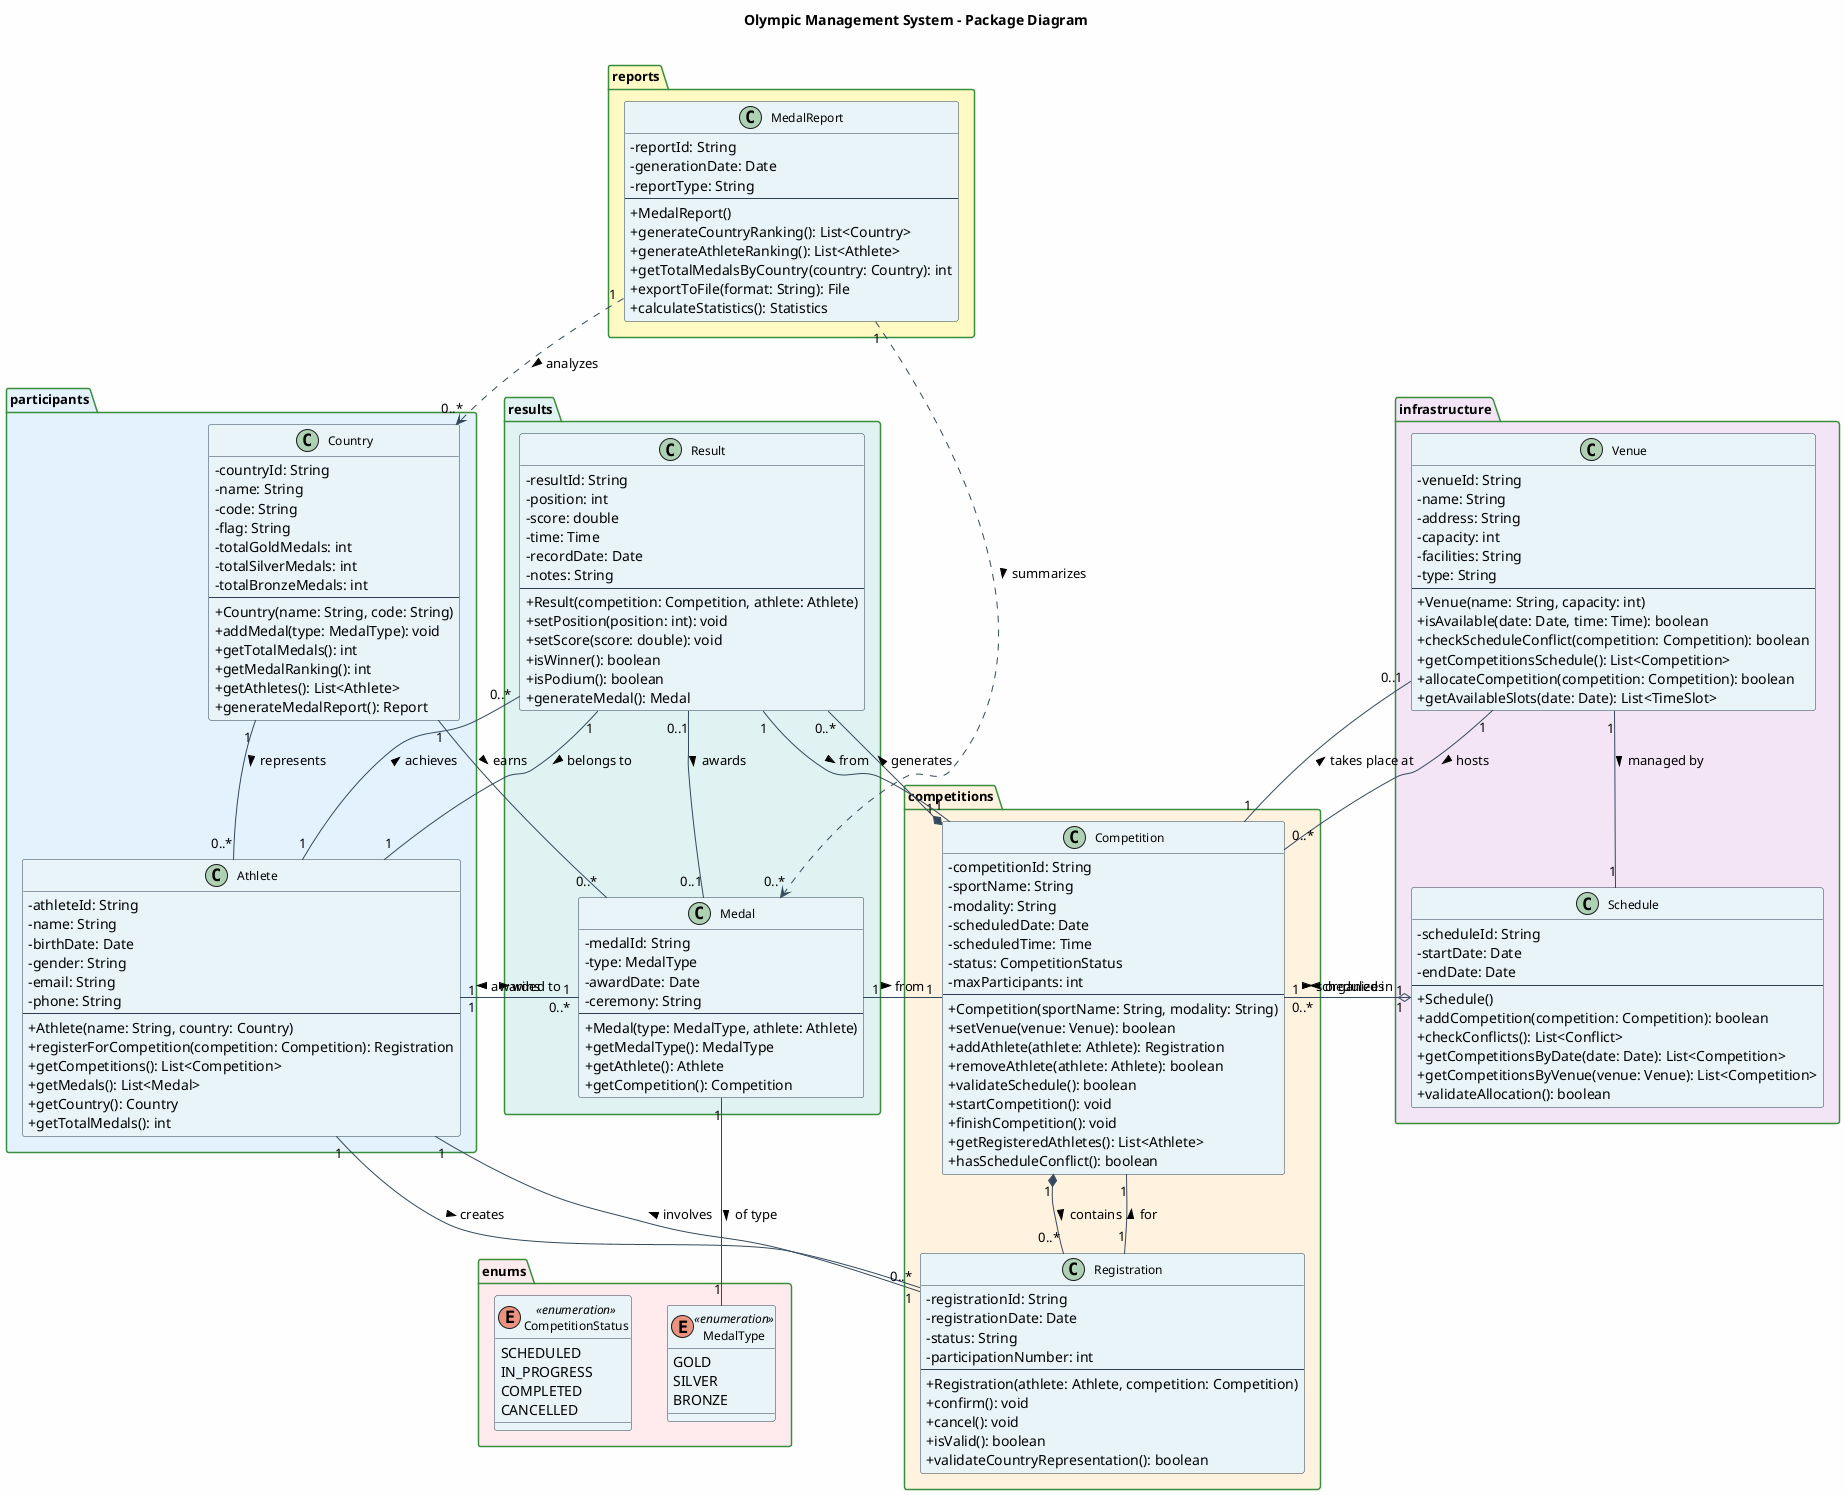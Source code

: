 @startuml Olympic_Package_Diagram

!define CLASS_BG_COLOR #E8F4F8
!define ENUM_BG_COLOR #FFF4E6
!define ABSTRACT_BG_COLOR #F0F0F0

skinparam classAttributeIconSize 0
skinparam backgroundColor #FEFEFE
skinparam class {
    BackgroundColor CLASS_BG_COLOR
    BorderColor #2C3E50
    ArrowColor #34495E
    FontSize 12
    FontName Arial
}

skinparam package {
    BackgroundColor #E8F5E9
    BorderColor #388E3C
    FontSize 13
    FontStyle bold
}

skinparam note {
    BackgroundColor #FFFACD
    BorderColor #DAA520
}

title Olympic Management System - Package Diagram\n

' ==================== PACKAGE: ENUMS ====================

package "enums" #FFEBEE {
    enum MedalType <<enumeration>> {
        GOLD
        SILVER
        BRONZE
    }

    enum CompetitionStatus <<enumeration>> {
        SCHEDULED
        IN_PROGRESS
        COMPLETED
        CANCELLED
    }
}

' ==================== PACKAGE: PARTICIPANTS ====================

package "participants" #E3F2FD {
    class Country {
        - countryId: String
        - name: String
        - code: String
        - flag: String
        - totalGoldMedals: int
        - totalSilverMedals: int
        - totalBronzeMedals: int
        --
        + Country(name: String, code: String)
        + addMedal(type: MedalType): void
        + getTotalMedals(): int
        + getMedalRanking(): int
        + getAthletes(): List<Athlete>
        + generateMedalReport(): Report
    }

    class Athlete {
        - athleteId: String
        - name: String
        - birthDate: Date
        - gender: String
        - email: String
        - phone: String
        --
        + Athlete(name: String, country: Country)
        + registerForCompetition(competition: Competition): Registration
        + getCompetitions(): List<Competition>
        + getMedals(): List<Medal>
        + getCountry(): Country
        + getTotalMedals(): int
    }
}

' ==================== PACKAGE: COMPETITIONS ====================

package "competitions" #FFF3E0 {
    class Competition {
        - competitionId: String
        - sportName: String
        - modality: String
        - scheduledDate: Date
        - scheduledTime: Time
        - status: CompetitionStatus
        - maxParticipants: int
        --
        + Competition(sportName: String, modality: String)
        + setVenue(venue: Venue): boolean
        + addAthlete(athlete: Athlete): Registration
        + removeAthlete(athlete: Athlete): boolean
        + validateSchedule(): boolean
        + startCompetition(): void
        + finishCompetition(): void
        + getRegisteredAthletes(): List<Athlete>
        + hasScheduleConflict(): boolean
    }

    class Registration {
        - registrationId: String
        - registrationDate: Date
        - status: String
        - participationNumber: int
        --
        + Registration(athlete: Athlete, competition: Competition)
        + confirm(): void
        + cancel(): void
        + isValid(): boolean
        + validateCountryRepresentation(): boolean
    }
}

' ==================== PACKAGE: INFRASTRUCTURE ====================

package "infrastructure" #F3E5F5 {
    class Venue {
        - venueId: String
        - name: String
        - address: String
        - capacity: int
        - facilities: String
        - type: String
        --
        + Venue(name: String, capacity: int)
        + isAvailable(date: Date, time: Time): boolean
        + checkScheduleConflict(competition: Competition): boolean
        + getCompetitionsSchedule(): List<Competition>
        + allocateCompetition(competition: Competition): boolean
        + getAvailableSlots(date: Date): List<TimeSlot>
    }

    class Schedule {
        - scheduleId: String
        - startDate: Date
        - endDate: Date
        --
        + Schedule()
        + addCompetition(competition: Competition): boolean
        + checkConflicts(): List<Conflict>
        + getCompetitionsByDate(date: Date): List<Competition>
        + getCompetitionsByVenue(venue: Venue): List<Competition>
        + validateAllocation(): boolean
    }
}

' ==================== PACKAGE: RESULTS ====================

package "results" #E0F2F1 {
    class Result {
        - resultId: String
        - position: int
        - score: double
        - time: Time
        - recordDate: Date
        - notes: String
        --
        + Result(competition: Competition, athlete: Athlete)
        + setPosition(position: int): void
        + setScore(score: double): void
        + isWinner(): boolean
        + isPodium(): boolean
        + generateMedal(): Medal
    }

    class Medal {
        - medalId: String
        - type: MedalType
        - awardDate: Date
        - ceremony: String
        --
        + Medal(type: MedalType, athlete: Athlete)
        + getMedalType(): MedalType
        + getAthlete(): Athlete
        + getCompetition(): Competition
    }
}

' ==================== PACKAGE: REPORTS ====================

package "reports" #FFF9C4 {
    class MedalReport {
        - reportId: String
        - generationDate: Date
        - reportType: String
        --
        + MedalReport()
        + generateCountryRanking(): List<Country>
        + generateAthleteRanking(): List<Athlete>
        + getTotalMedalsByCountry(country: Country): int
        + exportToFile(format: String): File
        + calculateStatistics(): Statistics
    }
}

' ==================== RELATIONSHIPS ====================

Country "1" -- "0..*" Athlete : represents >
Country "1" -- "0..*" Medal : earns >

Athlete "1" -- "0..*" Registration : creates >
Athlete "1" -- "0..*" Medal : wins >
Athlete "1" -- "0..*" Result : achieves >

Competition "1" *-- "0..*" Registration : contains >
Competition "1" -- "0..1" Venue : takes place at >
Competition "1" *-- "0..*" Result : generates >
Competition "1" -- "1" Schedule : scheduled in >

Registration "1" -- "1" Athlete : involves >
Registration "1" -- "1" Competition : for >

Result "1" -- "1" Athlete : belongs to >
Result "1" -- "1" Competition : from >
Result "0..1" -- "0..1" Medal : awards >

Medal "1" -- "1" Athlete : awarded to >
Medal "1" -- "1" Competition : from >
Medal "1" -- "1" MedalType : of type >

Venue "1" -- "0..*" Competition : hosts >
Venue "1" -- "1" Schedule : managed by >

MedalReport "1" ..> "0..*" Country : analyzes >
MedalReport "1" ..> "0..*" Medal : summarizes >

Schedule "1" o-- "0..*" Competition : organizes >

@enduml